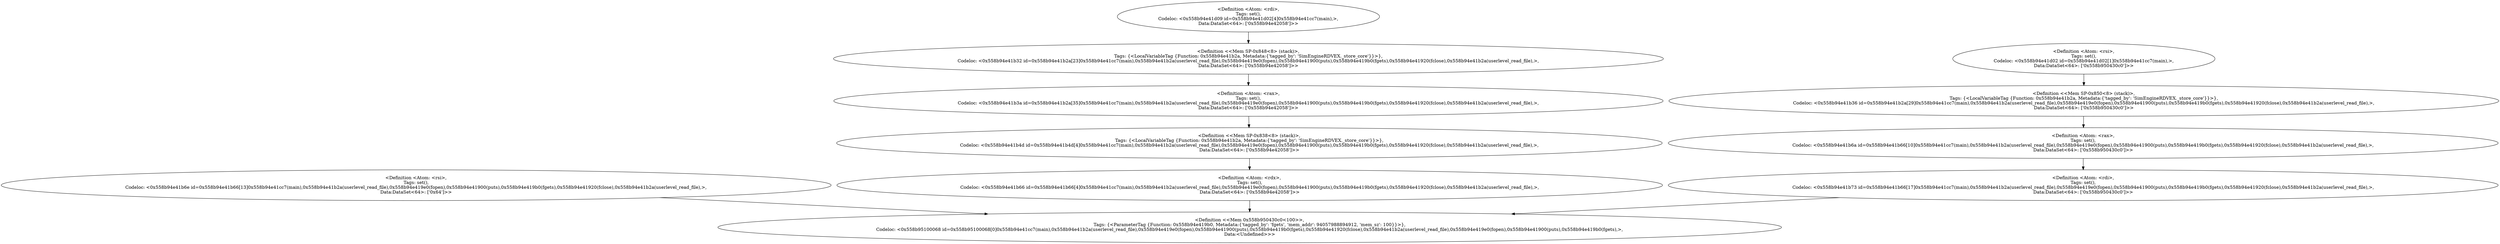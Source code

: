 strict digraph "" {
	"<Definition <Atom: <rsi>,
Tags: set(),
Codeloc: <0x558b94e41b6e id=0x558b94e41b66[13]0x558b94e41cc7(main),0x558b94e41b2a(userlevel_\
read_file),0x558b94e419e0(fopen),0x558b94e41900(puts),0x558b94e419b0(fgets),0x558b94e41920(fclose),0x558b94e41b2a(userlevel_read_\
file),>,
Data:DataSet<64>: ['0x64']>>" -> "<Definition <<Mem 0x558b950430c0<100>>,
Tags: {<ParameterTag {Function: 0x558b94e419b0, Metadata:{'tagged_by': 'fgets', 'mem_addr': \
94057988894912, 'mem_sz': 100}}>},
Codeloc: <0x558b95100068 id=0x558b95100068[0]0x558b94e41cc7(main),0x558b94e41b2a(userlevel_read_\
file),0x558b94e419e0(fopen),0x558b94e41900(puts),0x558b94e419b0(fgets),0x558b94e41920(fclose),0x558b94e41b2a(userlevel_read_file),\
0x558b94e419e0(fopen),0x558b94e41900(puts),0x558b94e419b0(fgets),>,
Data:<Undefined>>>";
	"<Definition <Atom: <rdx>,
Tags: set(),
Codeloc: <0x558b94e41b66 id=0x558b94e41b66[4]0x558b94e41cc7(main),0x558b94e41b2a(userlevel_\
read_file),0x558b94e419e0(fopen),0x558b94e41900(puts),0x558b94e419b0(fgets),0x558b94e41920(fclose),0x558b94e41b2a(userlevel_read_\
file),>,
Data:DataSet<64>: ['0x558b94e42058']>>" -> "<Definition <<Mem 0x558b950430c0<100>>,
Tags: {<ParameterTag {Function: 0x558b94e419b0, Metadata:{'tagged_by': 'fgets', 'mem_addr': \
94057988894912, 'mem_sz': 100}}>},
Codeloc: <0x558b95100068 id=0x558b95100068[0]0x558b94e41cc7(main),0x558b94e41b2a(userlevel_read_\
file),0x558b94e419e0(fopen),0x558b94e41900(puts),0x558b94e419b0(fgets),0x558b94e41920(fclose),0x558b94e41b2a(userlevel_read_file),\
0x558b94e419e0(fopen),0x558b94e41900(puts),0x558b94e419b0(fgets),>,
Data:<Undefined>>>";
	"<Definition <Atom: <rdi>,
Tags: set(),
Codeloc: <0x558b94e41b73 id=0x558b94e41b66[17]0x558b94e41cc7(main),0x558b94e41b2a(userlevel_\
read_file),0x558b94e419e0(fopen),0x558b94e41900(puts),0x558b94e419b0(fgets),0x558b94e41920(fclose),0x558b94e41b2a(userlevel_read_\
file),>,
Data:DataSet<64>: ['0x558b950430c0']>>" -> "<Definition <<Mem 0x558b950430c0<100>>,
Tags: {<ParameterTag {Function: 0x558b94e419b0, Metadata:{'tagged_by': 'fgets', 'mem_addr': \
94057988894912, 'mem_sz': 100}}>},
Codeloc: <0x558b95100068 id=0x558b95100068[0]0x558b94e41cc7(main),0x558b94e41b2a(userlevel_read_\
file),0x558b94e419e0(fopen),0x558b94e41900(puts),0x558b94e419b0(fgets),0x558b94e41920(fclose),0x558b94e41b2a(userlevel_read_file),\
0x558b94e419e0(fopen),0x558b94e41900(puts),0x558b94e419b0(fgets),>,
Data:<Undefined>>>";
	"<Definition <<Mem SP-0x838<8> (stack)>,
Tags: {<LocalVariableTag {Function: 0x558b94e41b2a, Metadata:{'tagged_by': 'SimEngineRDVEX._\
store_core'}}>},
Codeloc: <0x558b94e41b4d id=0x558b94e41b4d[4]0x558b94e41cc7(main),0x558b94e41b2a(userlevel_read_file),0x558b94e419e0(\
fopen),0x558b94e41900(puts),0x558b94e419b0(fgets),0x558b94e41920(fclose),0x558b94e41b2a(userlevel_read_file),>,
Data:DataSet<64>: ['\
0x558b94e42058']>>" -> "<Definition <Atom: <rdx>,
Tags: set(),
Codeloc: <0x558b94e41b66 id=0x558b94e41b66[4]0x558b94e41cc7(main),0x558b94e41b2a(userlevel_\
read_file),0x558b94e419e0(fopen),0x558b94e41900(puts),0x558b94e419b0(fgets),0x558b94e41920(fclose),0x558b94e41b2a(userlevel_read_\
file),>,
Data:DataSet<64>: ['0x558b94e42058']>>";
	"<Definition <Atom: <rax>,
Tags: set(),
Codeloc: <0x558b94e41b3a id=0x558b94e41b2a[35]0x558b94e41cc7(main),0x558b94e41b2a(userlevel_\
read_file),0x558b94e419e0(fopen),0x558b94e41900(puts),0x558b94e419b0(fgets),0x558b94e41920(fclose),0x558b94e41b2a(userlevel_read_\
file),>,
Data:DataSet<64>: ['0x558b94e42058']>>" -> "<Definition <<Mem SP-0x838<8> (stack)>,
Tags: {<LocalVariableTag {Function: 0x558b94e41b2a, Metadata:{'tagged_by': 'SimEngineRDVEX._\
store_core'}}>},
Codeloc: <0x558b94e41b4d id=0x558b94e41b4d[4]0x558b94e41cc7(main),0x558b94e41b2a(userlevel_read_file),0x558b94e419e0(\
fopen),0x558b94e41900(puts),0x558b94e419b0(fgets),0x558b94e41920(fclose),0x558b94e41b2a(userlevel_read_file),>,
Data:DataSet<64>: ['\
0x558b94e42058']>>";
	"<Definition <<Mem SP-0x848<8> (stack)>,
Tags: {<LocalVariableTag {Function: 0x558b94e41b2a, Metadata:{'tagged_by': 'SimEngineRDVEX._\
store_core'}}>},
Codeloc: <0x558b94e41b32 id=0x558b94e41b2a[23]0x558b94e41cc7(main),0x558b94e41b2a(userlevel_read_file),0x558b94e419e0(\
fopen),0x558b94e41900(puts),0x558b94e419b0(fgets),0x558b94e41920(fclose),0x558b94e41b2a(userlevel_read_file),>,
Data:DataSet<64>: ['\
0x558b94e42058']>>" -> "<Definition <Atom: <rax>,
Tags: set(),
Codeloc: <0x558b94e41b3a id=0x558b94e41b2a[35]0x558b94e41cc7(main),0x558b94e41b2a(userlevel_\
read_file),0x558b94e419e0(fopen),0x558b94e41900(puts),0x558b94e419b0(fgets),0x558b94e41920(fclose),0x558b94e41b2a(userlevel_read_\
file),>,
Data:DataSet<64>: ['0x558b94e42058']>>";
	"<Definition <Atom: <rdi>,
Tags: set(),
Codeloc: <0x558b94e41d09 id=0x558b94e41d02[4]0x558b94e41cc7(main),>,
Data:DataSet<64>: ['\
0x558b94e42058']>>" -> "<Definition <<Mem SP-0x848<8> (stack)>,
Tags: {<LocalVariableTag {Function: 0x558b94e41b2a, Metadata:{'tagged_by': 'SimEngineRDVEX._\
store_core'}}>},
Codeloc: <0x558b94e41b32 id=0x558b94e41b2a[23]0x558b94e41cc7(main),0x558b94e41b2a(userlevel_read_file),0x558b94e419e0(\
fopen),0x558b94e41900(puts),0x558b94e419b0(fgets),0x558b94e41920(fclose),0x558b94e41b2a(userlevel_read_file),>,
Data:DataSet<64>: ['\
0x558b94e42058']>>";
	"<Definition <Atom: <rax>,
Tags: set(),
Codeloc: <0x558b94e41b6a id=0x558b94e41b66[10]0x558b94e41cc7(main),0x558b94e41b2a(userlevel_\
read_file),0x558b94e419e0(fopen),0x558b94e41900(puts),0x558b94e419b0(fgets),0x558b94e41920(fclose),0x558b94e41b2a(userlevel_read_\
file),>,
Data:DataSet<64>: ['0x558b950430c0']>>" -> "<Definition <Atom: <rdi>,
Tags: set(),
Codeloc: <0x558b94e41b73 id=0x558b94e41b66[17]0x558b94e41cc7(main),0x558b94e41b2a(userlevel_\
read_file),0x558b94e419e0(fopen),0x558b94e41900(puts),0x558b94e419b0(fgets),0x558b94e41920(fclose),0x558b94e41b2a(userlevel_read_\
file),>,
Data:DataSet<64>: ['0x558b950430c0']>>";
	"<Definition <<Mem SP-0x850<8> (stack)>,
Tags: {<LocalVariableTag {Function: 0x558b94e41b2a, Metadata:{'tagged_by': 'SimEngineRDVEX._\
store_core'}}>},
Codeloc: <0x558b94e41b36 id=0x558b94e41b2a[29]0x558b94e41cc7(main),0x558b94e41b2a(userlevel_read_file),0x558b94e419e0(\
fopen),0x558b94e41900(puts),0x558b94e419b0(fgets),0x558b94e41920(fclose),0x558b94e41b2a(userlevel_read_file),>,
Data:DataSet<64>: ['\
0x558b950430c0']>>" -> "<Definition <Atom: <rax>,
Tags: set(),
Codeloc: <0x558b94e41b6a id=0x558b94e41b66[10]0x558b94e41cc7(main),0x558b94e41b2a(userlevel_\
read_file),0x558b94e419e0(fopen),0x558b94e41900(puts),0x558b94e419b0(fgets),0x558b94e41920(fclose),0x558b94e41b2a(userlevel_read_\
file),>,
Data:DataSet<64>: ['0x558b950430c0']>>";
	"<Definition <Atom: <rsi>,
Tags: set(),
Codeloc: <0x558b94e41d02 id=0x558b94e41d02[1]0x558b94e41cc7(main),>,
Data:DataSet<64>: ['\
0x558b950430c0']>>" -> "<Definition <<Mem SP-0x850<8> (stack)>,
Tags: {<LocalVariableTag {Function: 0x558b94e41b2a, Metadata:{'tagged_by': 'SimEngineRDVEX._\
store_core'}}>},
Codeloc: <0x558b94e41b36 id=0x558b94e41b2a[29]0x558b94e41cc7(main),0x558b94e41b2a(userlevel_read_file),0x558b94e419e0(\
fopen),0x558b94e41900(puts),0x558b94e419b0(fgets),0x558b94e41920(fclose),0x558b94e41b2a(userlevel_read_file),>,
Data:DataSet<64>: ['\
0x558b950430c0']>>";
}
